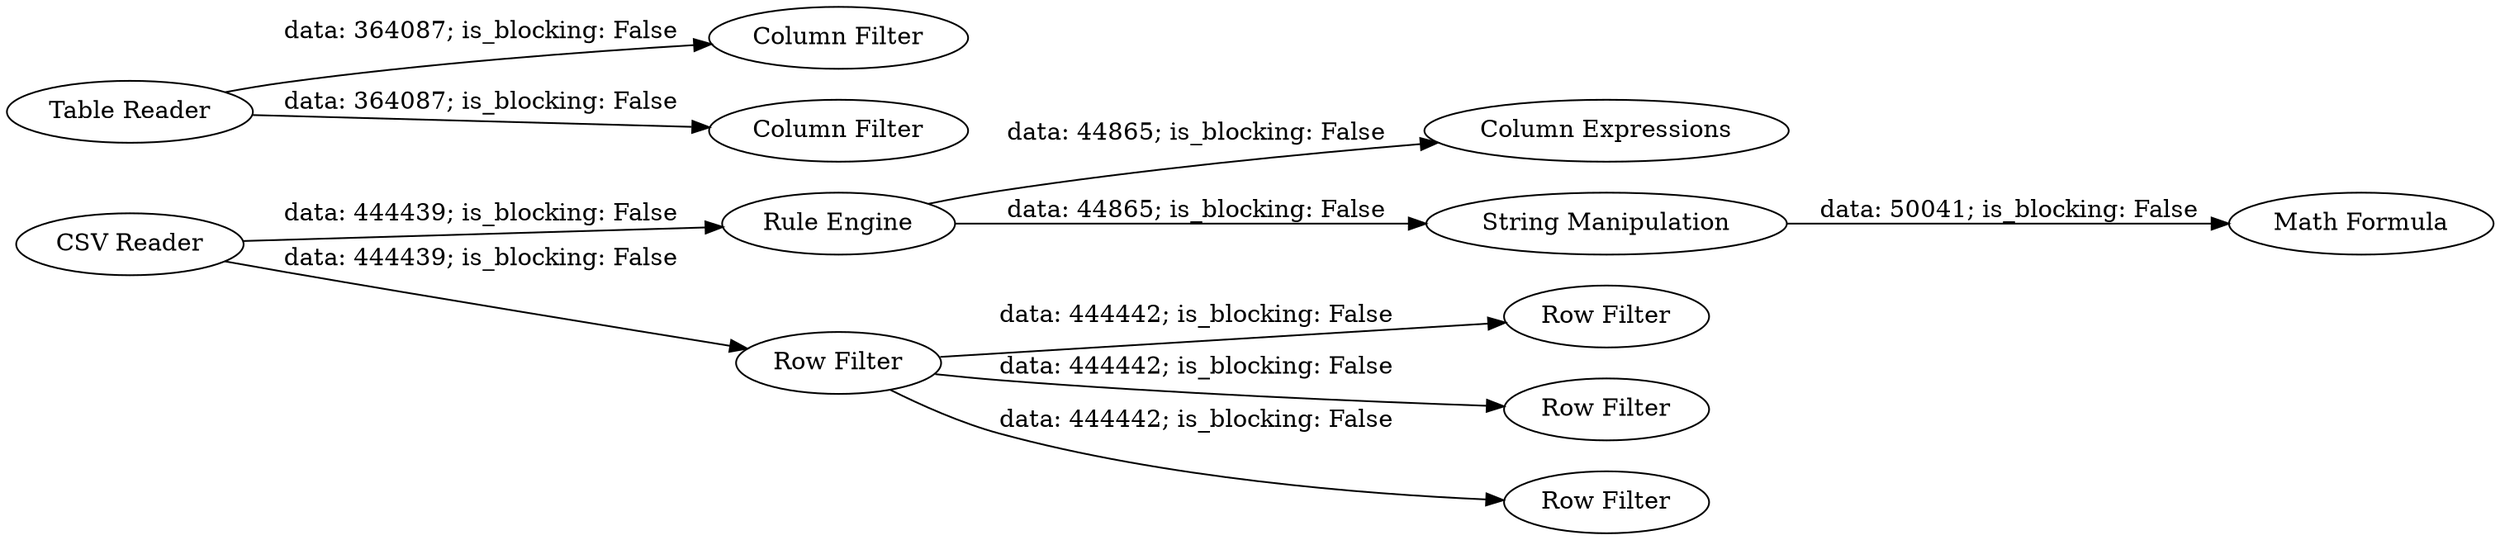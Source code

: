 digraph {
	"-2471204634269407567_3" [label="Row Filter"]
	"-2471204634269407567_29" [label="Math Formula"]
	"-2471204634269407567_23" [label="Column Filter"]
	"-2471204634269407567_26" [label="Table Reader"]
	"-2471204634269407567_27" [label="Rule Engine"]
	"-2471204634269407567_24" [label="Column Filter"]
	"-2471204634269407567_5" [label="Row Filter"]
	"-2471204634269407567_13" [label="CSV Reader"]
	"-2471204634269407567_2" [label="Row Filter"]
	"-2471204634269407567_11" [label="Row Filter"]
	"-2471204634269407567_30" [label="Column Expressions"]
	"-2471204634269407567_28" [label="String Manipulation"]
	"-2471204634269407567_27" -> "-2471204634269407567_28" [label="data: 44865; is_blocking: False"]
	"-2471204634269407567_2" -> "-2471204634269407567_11" [label="data: 444442; is_blocking: False"]
	"-2471204634269407567_2" -> "-2471204634269407567_5" [label="data: 444442; is_blocking: False"]
	"-2471204634269407567_27" -> "-2471204634269407567_30" [label="data: 44865; is_blocking: False"]
	"-2471204634269407567_26" -> "-2471204634269407567_24" [label="data: 364087; is_blocking: False"]
	"-2471204634269407567_26" -> "-2471204634269407567_23" [label="data: 364087; is_blocking: False"]
	"-2471204634269407567_28" -> "-2471204634269407567_29" [label="data: 50041; is_blocking: False"]
	"-2471204634269407567_13" -> "-2471204634269407567_27" [label="data: 444439; is_blocking: False"]
	"-2471204634269407567_13" -> "-2471204634269407567_2" [label="data: 444439; is_blocking: False"]
	"-2471204634269407567_2" -> "-2471204634269407567_3" [label="data: 444442; is_blocking: False"]
	rankdir=LR
}
